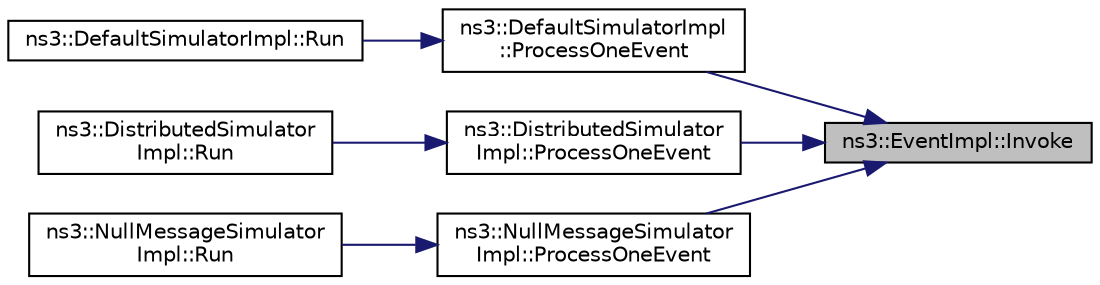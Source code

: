 digraph "ns3::EventImpl::Invoke"
{
 // LATEX_PDF_SIZE
  edge [fontname="Helvetica",fontsize="10",labelfontname="Helvetica",labelfontsize="10"];
  node [fontname="Helvetica",fontsize="10",shape=record];
  rankdir="RL";
  Node1 [label="ns3::EventImpl::Invoke",height=0.2,width=0.4,color="black", fillcolor="grey75", style="filled", fontcolor="black",tooltip="Called by the simulation engine to notify the event that it is time to execute."];
  Node1 -> Node2 [dir="back",color="midnightblue",fontsize="10",style="solid",fontname="Helvetica"];
  Node2 [label="ns3::DefaultSimulatorImpl\l::ProcessOneEvent",height=0.2,width=0.4,color="black", fillcolor="white", style="filled",URL="$classns3_1_1_default_simulator_impl.html#a743e884e74c5db845cc2b8f1779e0e9d",tooltip="Process the next event."];
  Node2 -> Node3 [dir="back",color="midnightblue",fontsize="10",style="solid",fontname="Helvetica"];
  Node3 [label="ns3::DefaultSimulatorImpl::Run",height=0.2,width=0.4,color="black", fillcolor="white", style="filled",URL="$classns3_1_1_default_simulator_impl.html#a744b5fd2093c8cd507acbff376c41d53",tooltip="Run the simulation."];
  Node1 -> Node4 [dir="back",color="midnightblue",fontsize="10",style="solid",fontname="Helvetica"];
  Node4 [label="ns3::DistributedSimulator\lImpl::ProcessOneEvent",height=0.2,width=0.4,color="black", fillcolor="white", style="filled",URL="$classns3_1_1_distributed_simulator_impl.html#a56582f58c7b973e24d4c303bfb639f7c",tooltip="Process the next event."];
  Node4 -> Node5 [dir="back",color="midnightblue",fontsize="10",style="solid",fontname="Helvetica"];
  Node5 [label="ns3::DistributedSimulator\lImpl::Run",height=0.2,width=0.4,color="black", fillcolor="white", style="filled",URL="$classns3_1_1_distributed_simulator_impl.html#a5a2cd016631eac7f93dba3b08ab0e0dd",tooltip="Run the simulation."];
  Node1 -> Node6 [dir="back",color="midnightblue",fontsize="10",style="solid",fontname="Helvetica"];
  Node6 [label="ns3::NullMessageSimulator\lImpl::ProcessOneEvent",height=0.2,width=0.4,color="black", fillcolor="white", style="filled",URL="$classns3_1_1_null_message_simulator_impl.html#a409f15407fc49b56819097c108bbb50e",tooltip="Process the next event on the queue."];
  Node6 -> Node7 [dir="back",color="midnightblue",fontsize="10",style="solid",fontname="Helvetica"];
  Node7 [label="ns3::NullMessageSimulator\lImpl::Run",height=0.2,width=0.4,color="black", fillcolor="white", style="filled",URL="$classns3_1_1_null_message_simulator_impl.html#ab6919d906d7706a688b4452127860b77",tooltip="Run the simulation."];
}
